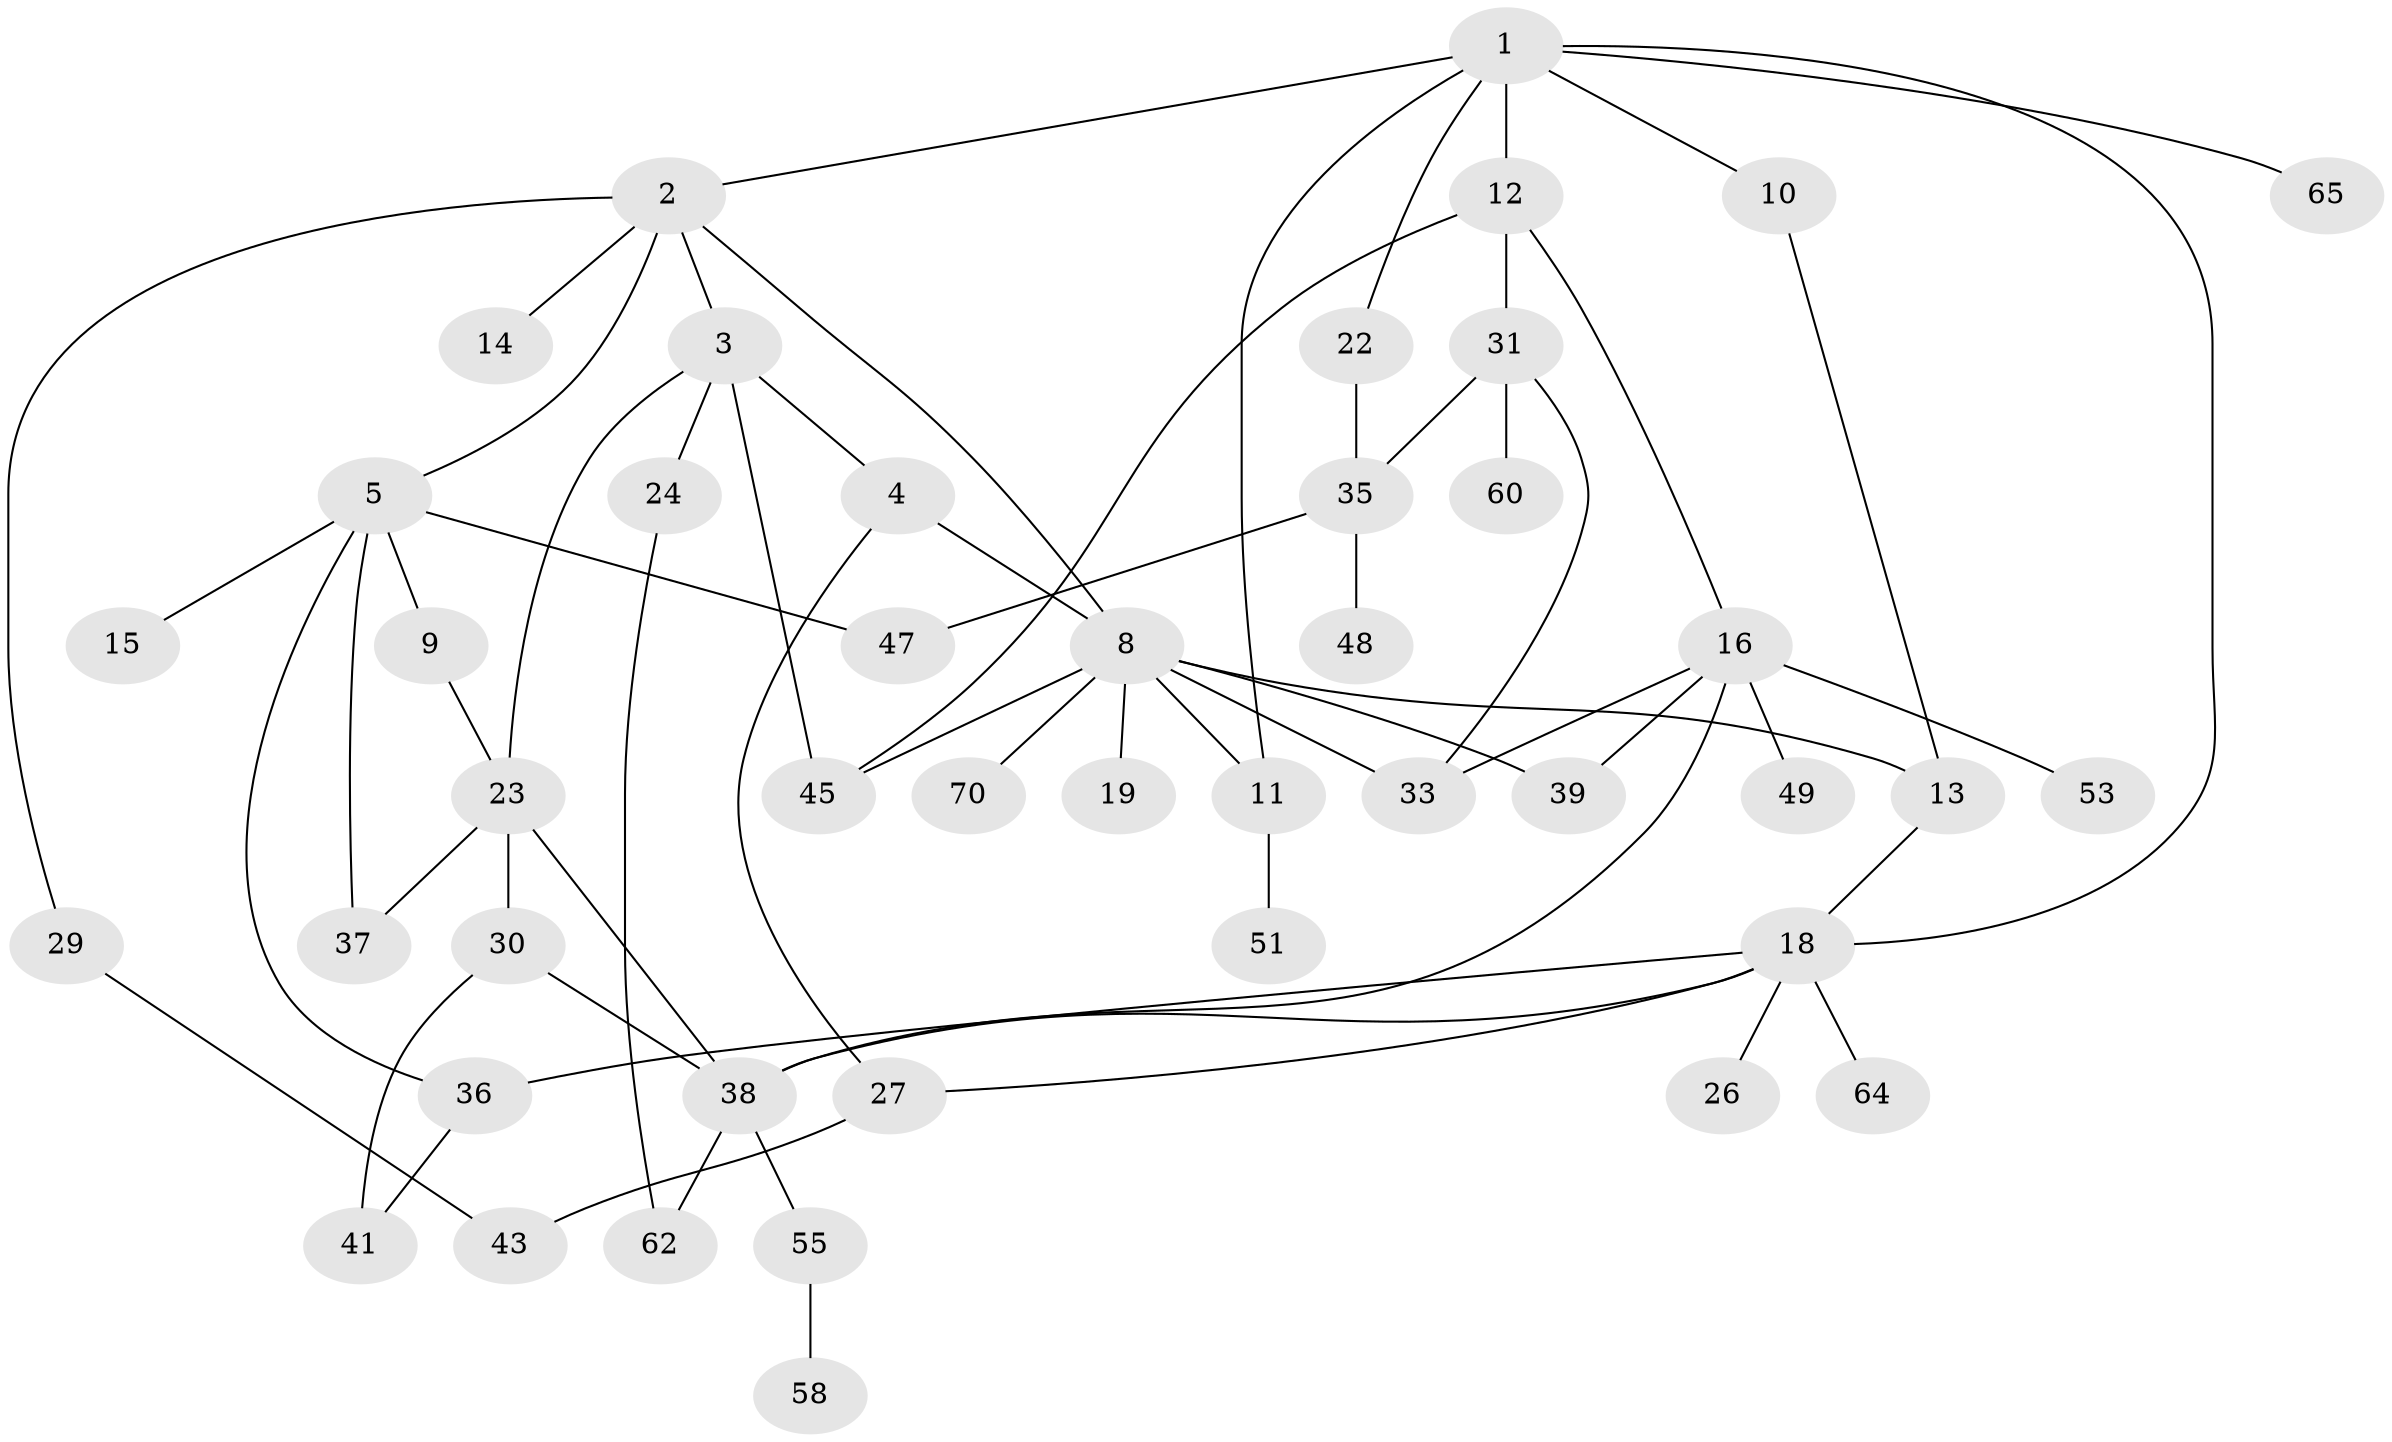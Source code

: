 // Generated by graph-tools (version 1.1) at 2025/51/02/27/25 19:51:37]
// undirected, 45 vertices, 65 edges
graph export_dot {
graph [start="1"]
  node [color=gray90,style=filled];
  1 [super="+6"];
  2 [super="+7"];
  3 [super="+20"];
  4 [super="+73"];
  5 [super="+25"];
  8 [super="+61"];
  9 [super="+44"];
  10 [super="+68"];
  11;
  12;
  13 [super="+69"];
  14 [super="+17"];
  15;
  16 [super="+21"];
  18 [super="+28"];
  19;
  22 [super="+32"];
  23 [super="+34"];
  24 [super="+63"];
  26;
  27 [super="+40"];
  29;
  30 [super="+67"];
  31 [super="+56"];
  33 [super="+46"];
  35;
  36 [super="+50"];
  37 [super="+59"];
  38 [super="+52"];
  39;
  41 [super="+42"];
  43 [super="+57"];
  45 [super="+72"];
  47;
  48 [super="+54"];
  49 [super="+71"];
  51;
  53;
  55;
  58;
  60;
  62 [super="+66"];
  64;
  65;
  70;
  1 -- 2;
  1 -- 11;
  1 -- 12 [weight=2];
  1 -- 18;
  1 -- 65;
  1 -- 22;
  1 -- 10;
  2 -- 3;
  2 -- 5;
  2 -- 14;
  2 -- 8;
  2 -- 29;
  3 -- 4;
  3 -- 23;
  3 -- 24;
  3 -- 45;
  4 -- 8;
  4 -- 27;
  5 -- 9;
  5 -- 15;
  5 -- 37;
  5 -- 47;
  5 -- 36;
  8 -- 19;
  8 -- 11;
  8 -- 45;
  8 -- 33;
  8 -- 70;
  8 -- 39;
  8 -- 13;
  9 -- 23;
  10 -- 13;
  11 -- 51;
  12 -- 16;
  12 -- 31;
  12 -- 45;
  13 -- 18;
  16 -- 49;
  16 -- 53;
  16 -- 38;
  16 -- 39;
  16 -- 33;
  18 -- 26;
  18 -- 36;
  18 -- 64;
  18 -- 38;
  18 -- 27;
  22 -- 35;
  23 -- 30;
  23 -- 38;
  23 -- 37;
  24 -- 62;
  27 -- 43;
  29 -- 43;
  30 -- 38;
  30 -- 41;
  31 -- 33;
  31 -- 60;
  31 -- 35;
  35 -- 48;
  35 -- 47;
  36 -- 41;
  38 -- 55;
  38 -- 62;
  55 -- 58;
}
